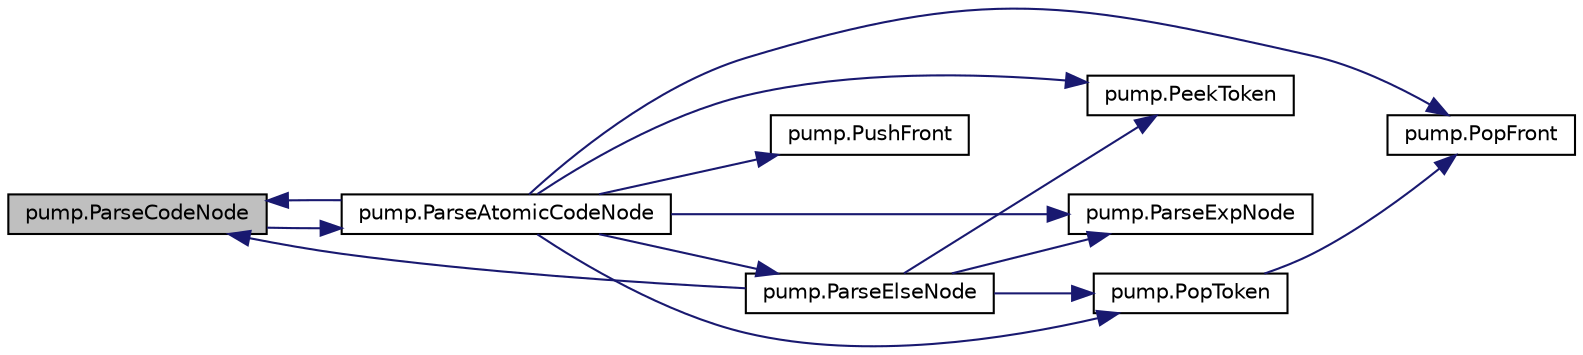 digraph "pump.ParseCodeNode"
{
  edge [fontname="Helvetica",fontsize="10",labelfontname="Helvetica",labelfontsize="10"];
  node [fontname="Helvetica",fontsize="10",shape=record];
  rankdir="LR";
  Node169 [label="pump.ParseCodeNode",height=0.2,width=0.4,color="black", fillcolor="grey75", style="filled", fontcolor="black"];
  Node169 -> Node170 [color="midnightblue",fontsize="10",style="solid",fontname="Helvetica"];
  Node170 [label="pump.ParseAtomicCodeNode",height=0.2,width=0.4,color="black", fillcolor="white", style="filled",URL="$df/d92/namespacepump.html#a5532710f334f026f80fc485decf5078e"];
  Node170 -> Node171 [color="midnightblue",fontsize="10",style="solid",fontname="Helvetica"];
  Node171 [label="pump.PopToken",height=0.2,width=0.4,color="black", fillcolor="white", style="filled",URL="$df/d92/namespacepump.html#a45e1d5d5c1c188fc53eee8bd1e00e6b0"];
  Node171 -> Node172 [color="midnightblue",fontsize="10",style="solid",fontname="Helvetica"];
  Node172 [label="pump.PopFront",height=0.2,width=0.4,color="black", fillcolor="white", style="filled",URL="$df/d92/namespacepump.html#a8e2ff118da88397e88ccf68ebcd2df79"];
  Node170 -> Node172 [color="midnightblue",fontsize="10",style="solid",fontname="Helvetica"];
  Node170 -> Node173 [color="midnightblue",fontsize="10",style="solid",fontname="Helvetica"];
  Node173 [label="pump.PeekToken",height=0.2,width=0.4,color="black", fillcolor="white", style="filled",URL="$df/d92/namespacepump.html#ab12085e099ab4bd0cd968efdc435ec31"];
  Node170 -> Node174 [color="midnightblue",fontsize="10",style="solid",fontname="Helvetica"];
  Node174 [label="pump.ParseExpNode",height=0.2,width=0.4,color="black", fillcolor="white", style="filled",URL="$df/d92/namespacepump.html#af62b08489d90e69d0577e82c98383ba7"];
  Node170 -> Node169 [color="midnightblue",fontsize="10",style="solid",fontname="Helvetica"];
  Node170 -> Node175 [color="midnightblue",fontsize="10",style="solid",fontname="Helvetica"];
  Node175 [label="pump.ParseElseNode",height=0.2,width=0.4,color="black", fillcolor="white", style="filled",URL="$df/d92/namespacepump.html#ae40493525a993e81929c6905e329a406"];
  Node175 -> Node171 [color="midnightblue",fontsize="10",style="solid",fontname="Helvetica"];
  Node175 -> Node173 [color="midnightblue",fontsize="10",style="solid",fontname="Helvetica"];
  Node175 -> Node169 [color="midnightblue",fontsize="10",style="solid",fontname="Helvetica"];
  Node175 -> Node174 [color="midnightblue",fontsize="10",style="solid",fontname="Helvetica"];
  Node170 -> Node176 [color="midnightblue",fontsize="10",style="solid",fontname="Helvetica"];
  Node176 [label="pump.PushFront",height=0.2,width=0.4,color="black", fillcolor="white", style="filled",URL="$df/d92/namespacepump.html#a12c70577eb727526ac0ad17bf3b6c3a4"];
}
